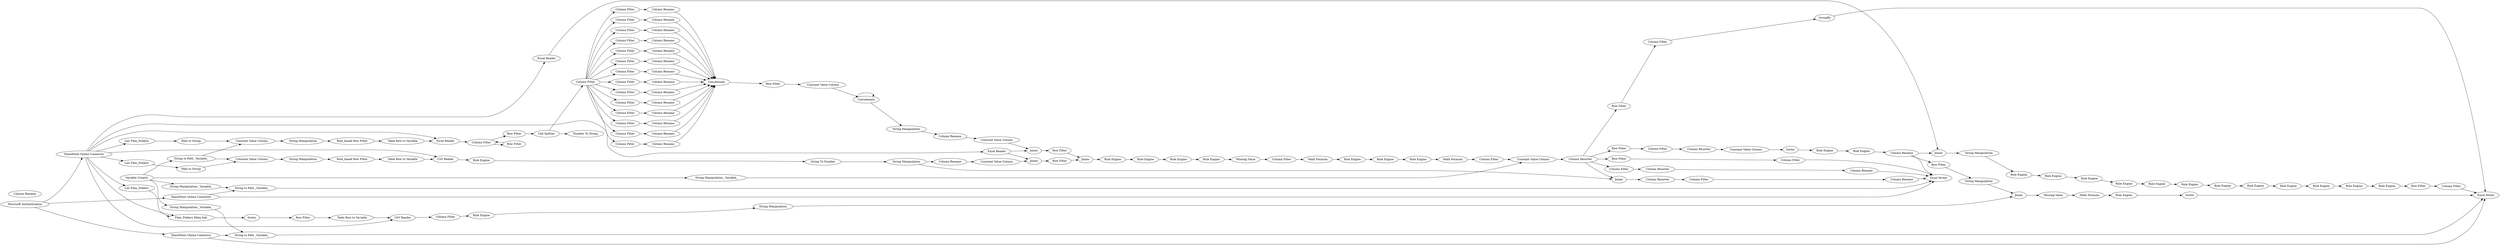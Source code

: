 digraph {
	2 [label="SharePoint Online Connector"]
	5 [label="Excel Reader"]
	6 [label="List Files_Folders"]
	7 [label="Variable Creator"]
	9 [label="String to Path _Variable_"]
	10 [label="Rule_based Row Filter"]
	11 [label="Path to String"]
	14 [label="Constant Value Column"]
	15 [label="String Manipulation"]
	16 [label="Table Row to Variable"]
	17 [label="Path to String"]
	19 [label="List Files_Folders"]
	20 [label="Table Row to Variable"]
	21 [label="String Manipulation"]
	22 [label="Constant Value Column"]
	23 [label="Rule_based Row Filter"]
	24 [label="String Manipulation"]
	25 [label="String Manipulation"]
	26 [label="Rule Engine"]
	27 [label=Joiner]
	28 [label="Column Rename"]
	29 [label=Joiner]
	30 [label="Column Rename"]
	31 [label="Missing Value"]
	37 [label="Column Filter"]
	38 [label=Joiner]
	40 [label="Rule Engine"]
	41 [label="Row Filter"]
	42 [label="Row Filter"]
	43 [label="Rule Engine"]
	44 [label="Rule Engine"]
	45 [label="Constant Value Column"]
	46 [label="Constant Value Column"]
	47 [label="Math Formula"]
	48 [label="Rule Engine"]
	49 [label="Rule Engine"]
	50 [label="Rule Engine"]
	51 [label="Math Formula"]
	52 [label="Column Filter"]
	53 [label="Column Filter"]
	54 [label="Row Filter"]
	55 [label="Constant Value Column"]
	56 [label="String Manipulation _Variable_"]
	57 [label="Column Resorter"]
	58 [label=Joiner]
	59 [label="Column Resorter"]
	60 [label="Column Filter"]
	61 [label="Column Rename"]
	62 [label="Column Filter"]
	63 [label="Rule Engine"]
	64 [label="Column Resorter"]
	65 [label="Column Rename"]
	66 [label="Column Resorter"]
	67 [label="Column Rename"]
	68 [label="Column Filter"]
	69 [label="Row Filter"]
	70 [label="Constant Value Column"]
	71 [label=Sorter]
	72 [label="Rule Engine"]
	73 [label="Rule Engine"]
	74 [label="Excel Writer"]
	75 [label="String Manipulation _Variable_"]
	76 [label="String to Path _Variable_"]
	77 [label="SharePoint Online Connector"]
	90 [label="Excel Reader"]
	369 [label="Files_Folders Meta Info"]
	370 [label="Row Filter"]
	371 [label=Sorter]
	485 [label="List Files_Folders"]
	486 [label="Table Row to Variable"]
	620 [label="Column Filter"]
	621 [label="Column Filter"]
	622 [label="Column Filter"]
	623 [label="Column Filter"]
	624 [label="Column Filter"]
	625 [label="Column Filter"]
	626 [label="Column Rename"]
	627 [label="Column Rename"]
	628 [label="Column Rename"]
	629 [label="Column Rename"]
	630 [label="Column Rename"]
	631 [label="Column Filter"]
	632 [label="Column Filter"]
	633 [label="Column Rename"]
	634 [label="Column Rename"]
	635 [label="Column Rename"]
	636 [label="Column Filter"]
	637 [label="Column Rename"]
	638 [label="Column Rename"]
	639 [label="Column Filter"]
	640 [label="Column Filter"]
	641 [label="Column Filter"]
	642 [label="Column Filter"]
	644 [label="Column Rename"]
	645 [label="Column Rename"]
	646 [label="Column Filter"]
	647 [label="Column Rename"]
	648 [label="Column Rename"]
	649 [label="Column Filter"]
	650 [label=Concatenate]
	651 [label="Row Filter"]
	652 [label="Row Filter"]
	653 [label="Row Filter"]
	654 [label="Cell Splitter"]
	655 [label="Number To String"]
	656 [label="Constant Value Column"]
	657 [label=Concatenate]
	658 [label="Column Filter"]
	659 [label="Column Rename"]
	660 [label="Row Filter"]
	661 [label="Column Filter"]
	662 [label=GroupBy]
	664 [label="Excel Reader"]
	665 [label=Joiner]
	667 [label="String Manipulation"]
	668 [label="Rule Engine"]
	669 [label="Rule Engine"]
	670 [label="Rule Engine"]
	671 [label="Rule Engine"]
	672 [label="Rule Engine"]
	673 [label="Rule Engine"]
	674 [label="Rule Engine"]
	675 [label="Rule Engine"]
	676 [label="Rule Engine"]
	677 [label="Rule Engine"]
	678 [label="Rule Engine"]
	679 [label="Rule Engine"]
	680 [label="Column Filter"]
	681 [label="Row Filter"]
	682 [label="CSV Reader"]
	683 [label="Column Filter"]
	684 [label="Row Filter"]
	685 [label=Joiner]
	686 [label="String Manipulation"]
	687 [label="String Manipulation"]
	688 [label="Rule Engine"]
	689 [label="Math Formula"]
	690 [label="Missing Value"]
	691 [label="Rule Engine"]
	692 [label=Sorter]
	693 [label="Excel Writer"]
	694 [label="String Manipulation _Variable_"]
	695 [label="String to Path _Variable_"]
	696 [label="SharePoint Online Connector"]
	697 [label="CSV Reader"]
	698 [label="String To Number"]
	699 [label="Microsoft Authentication"]
	620 -> 621
	620 -> 622
	620 -> 623
	620 -> 636
	620 -> 639
	620 -> 632
	620 -> 631
	620 -> 624
	620 -> 625
	620 -> 649
	620 -> 646
	620 -> 640
	620 -> 641
	620 -> 642
	621 -> 626
	622 -> 627
	623 -> 628
	624 -> 629
	625 -> 630
	626 -> 650
	627 -> 650
	628 -> 650
	629 -> 650
	630 -> 650
	631 -> 637
	632 -> 634
	633 -> 650
	634 -> 650
	635 -> 650
	636 -> 638
	637 -> 650
	638 -> 650
	639 -> 635
	640 -> 633
	641 -> 647
	642 -> 644
	644 -> 650
	645 -> 650
	646 -> 648
	647 -> 650
	648 -> 650
	649 -> 645
	650 -> 651
	651 -> 656
	652 -> 654
	653 -> 658
	654 -> 655
	654 -> 620
	656 -> 657
	658 -> 652
	658 -> 653
	657 -> 657
	2 -> 6
	2 -> 5
	2 -> 19
	2 -> 90
	2 -> 369
	2 -> 664
	2 -> 682
	2 -> 697
	2 -> 485
	5 -> 658
	6 -> 11
	7 -> 9
	7 -> 56
	7 -> 75
	7 -> 694
	9 -> 14
	9 -> 22
	10 -> 16
	11 -> 14
	14 -> 15
	15 -> 10
	16 -> 5
	17 -> 22
	19 -> 17
	20 -> 697
	21 -> 23
	22 -> 21
	23 -> 20
	24 -> 28
	25 -> 30
	25 -> 58
	26 -> 698
	27 -> 41
	28 -> 45
	29 -> 42
	30 -> 46
	31 -> 37
	37 -> 47
	38 -> 40
	40 -> 43
	41 -> 38
	42 -> 38
	43 -> 44
	44 -> 63
	45 -> 27
	46 -> 29
	47 -> 48
	48 -> 49
	49 -> 50
	50 -> 51
	51 -> 52
	52 -> 55
	53 -> 74
	54 -> 53
	55 -> 57
	56 -> 55
	57 -> 58
	57 -> 62
	57 -> 54
	57 -> 69
	57 -> 660
	58 -> 59
	59 -> 60
	60 -> 61
	61 -> 74
	62 -> 64
	63 -> 31
	64 -> 65
	65 -> 74
	66 -> 70
	67 -> 74
	67 -> 665
	67 -> 684
	68 -> 66
	69 -> 68
	70 -> 71
	71 -> 72
	72 -> 73
	73 -> 67
	75 -> 76
	76 -> 74
	77 -> 76
	77 -> 74
	90 -> 27
	90 -> 29
	369 -> 371
	370 -> 486
	371 -> 370
	485 -> 369
	486 -> 682
	657 -> 24
	660 -> 661
	661 -> 662
	662 -> 693
	664 -> 665
	665 -> 667
	667 -> 668
	668 -> 669
	669 -> 670
	670 -> 671
	671 -> 674
	672 -> 675
	673 -> 679
	674 -> 672
	675 -> 676
	676 -> 677
	677 -> 678
	678 -> 673
	679 -> 681
	680 -> 693
	681 -> 680
	682 -> 683
	683 -> 688
	684 -> 686
	685 -> 690
	686 -> 685
	687 -> 685
	688 -> 687
	689 -> 691
	690 -> 689
	691 -> 692
	692 -> 693
	694 -> 695
	695 -> 693
	696 -> 693
	696 -> 695
	697 -> 26
	698 -> 25
	699 -> 696
	699 -> 2
	699 -> 77
	rankdir=LR
}
